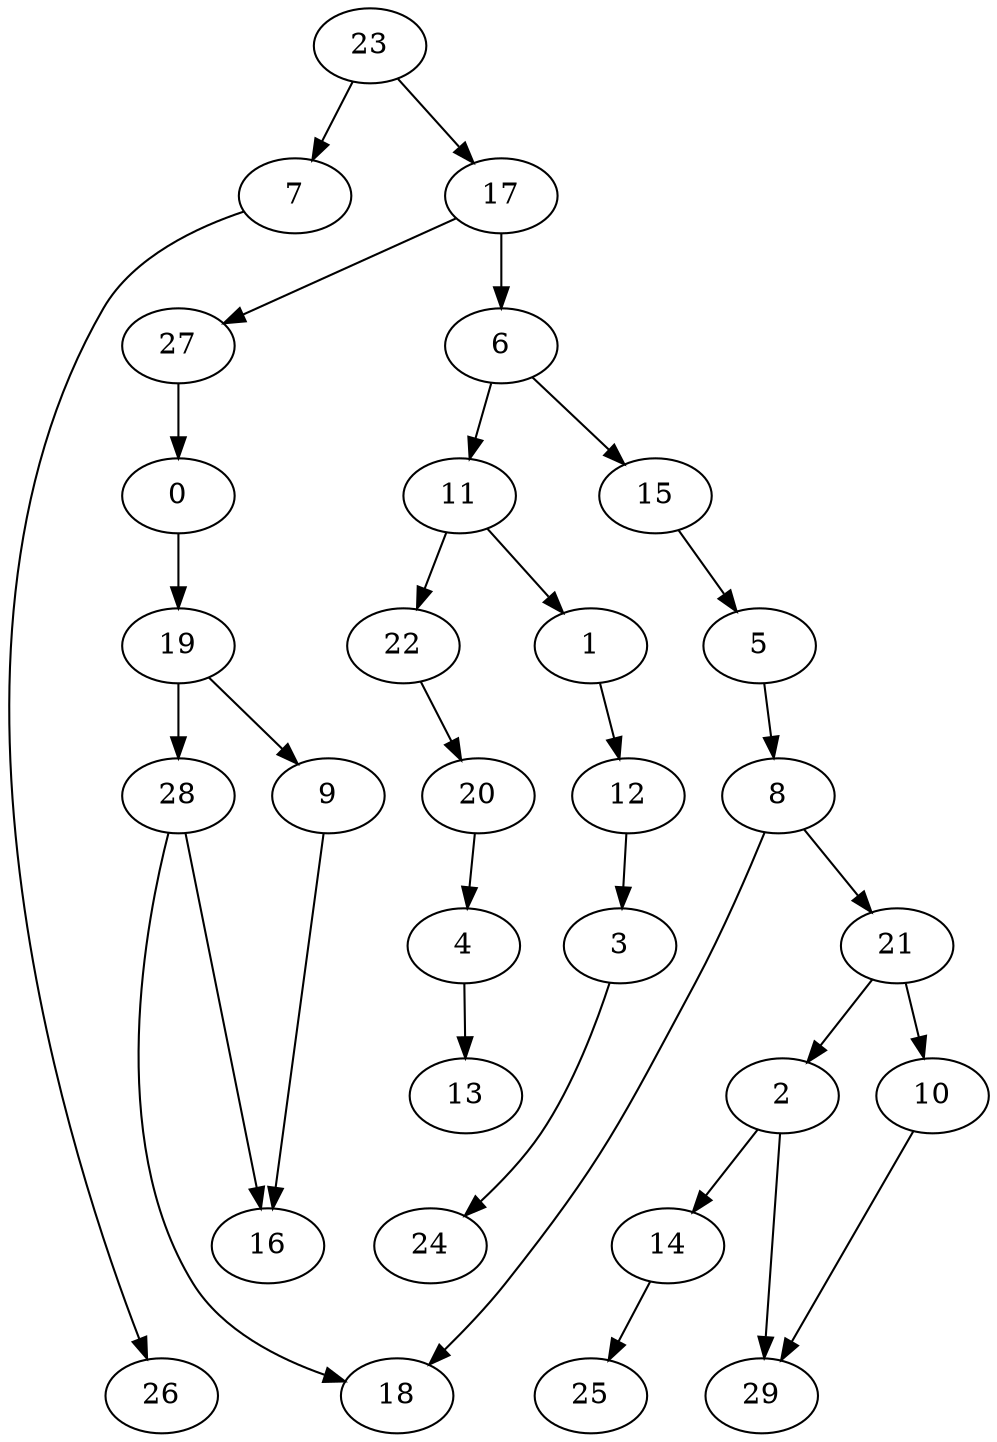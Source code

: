 digraph G {
    0;
    19;
    9;
    28;
    1;
    12;
    3;
    2;
    14;
    29;
    25;
    24;
    4;
    13;
    5;
    8;
    18;
    21;
    6;
    11;
    15;
    22;
    7;
    26;
    10;
    16;
    20;
    17;
    27;
    23;
    0 -> 19 [weight=0];
    19 -> 9 [weight=0];
    19 -> 28 [weight=2];
    9 -> 16 [weight=0];
    28 -> 16 [weight=0];
    28 -> 18 [weight=0];
    1 -> 12 [weight=0];
    12 -> 3 [weight=0];
    3 -> 24 [weight=0];
    2 -> 14 [weight=0];
    2 -> 29 [weight=0];
    14 -> 25 [weight=0];
    4 -> 13 [weight=0];
    5 -> 8 [weight=0];
    8 -> 18 [weight=0];
    8 -> 21 [weight=0];
    21 -> 2 [weight=0];
    21 -> 10 [weight=0];
    6 -> 11 [weight=0];
    6 -> 15 [weight=0];
    11 -> 1 [weight=0];
    11 -> 22 [weight=0];
    15 -> 5 [weight=0];
    22 -> 20 [weight=0];
    7 -> 26 [weight=0];
    10 -> 29 [weight=0];
    20 -> 4 [weight=0];
    17 -> 6 [weight=2];
    17 -> 27 [weight=0];
    27 -> 0 [weight=0];
    23 -> 7 [weight=0];
    23 -> 17 [weight=0];
}
